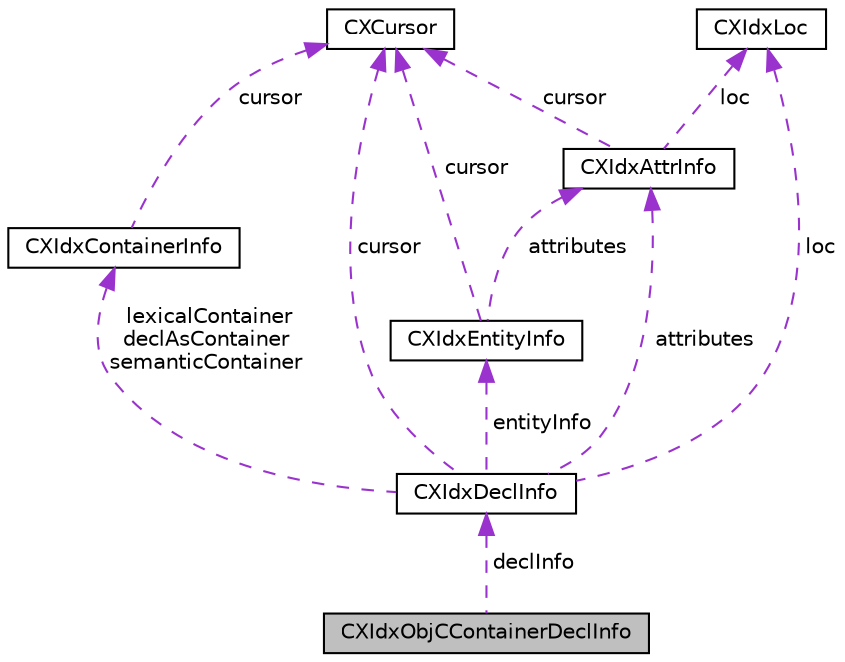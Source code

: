 digraph "CXIdxObjCContainerDeclInfo"
{
  edge [fontname="Helvetica",fontsize="10",labelfontname="Helvetica",labelfontsize="10"];
  node [fontname="Helvetica",fontsize="10",shape=record];
  Node1 [label="CXIdxObjCContainerDeclInfo",height=0.2,width=0.4,color="black", fillcolor="grey75", style="filled", fontcolor="black"];
  Node2 -> Node1 [dir="back",color="darkorchid3",fontsize="10",style="dashed",label=" declInfo" ,fontname="Helvetica"];
  Node2 [label="CXIdxDeclInfo",height=0.2,width=0.4,color="black", fillcolor="white", style="filled",URL="$structCXIdxDeclInfo.html"];
  Node3 -> Node2 [dir="back",color="darkorchid3",fontsize="10",style="dashed",label=" attributes" ,fontname="Helvetica"];
  Node3 [label="CXIdxAttrInfo",height=0.2,width=0.4,color="black", fillcolor="white", style="filled",URL="$structCXIdxAttrInfo.html"];
  Node4 -> Node3 [dir="back",color="darkorchid3",fontsize="10",style="dashed",label=" cursor" ,fontname="Helvetica"];
  Node4 [label="CXCursor",height=0.2,width=0.4,color="black", fillcolor="white", style="filled",URL="$structCXCursor.html",tooltip="A cursor representing some element in the abstract syntax tree for a translation unit. "];
  Node5 -> Node3 [dir="back",color="darkorchid3",fontsize="10",style="dashed",label=" loc" ,fontname="Helvetica"];
  Node5 [label="CXIdxLoc",height=0.2,width=0.4,color="black", fillcolor="white", style="filled",URL="$structCXIdxLoc.html",tooltip="Source location passed to index callbacks. "];
  Node4 -> Node2 [dir="back",color="darkorchid3",fontsize="10",style="dashed",label=" cursor" ,fontname="Helvetica"];
  Node5 -> Node2 [dir="back",color="darkorchid3",fontsize="10",style="dashed",label=" loc" ,fontname="Helvetica"];
  Node6 -> Node2 [dir="back",color="darkorchid3",fontsize="10",style="dashed",label=" lexicalContainer\ndeclAsContainer\nsemanticContainer" ,fontname="Helvetica"];
  Node6 [label="CXIdxContainerInfo",height=0.2,width=0.4,color="black", fillcolor="white", style="filled",URL="$structCXIdxContainerInfo.html"];
  Node4 -> Node6 [dir="back",color="darkorchid3",fontsize="10",style="dashed",label=" cursor" ,fontname="Helvetica"];
  Node7 -> Node2 [dir="back",color="darkorchid3",fontsize="10",style="dashed",label=" entityInfo" ,fontname="Helvetica"];
  Node7 [label="CXIdxEntityInfo",height=0.2,width=0.4,color="black", fillcolor="white", style="filled",URL="$structCXIdxEntityInfo.html"];
  Node3 -> Node7 [dir="back",color="darkorchid3",fontsize="10",style="dashed",label=" attributes" ,fontname="Helvetica"];
  Node4 -> Node7 [dir="back",color="darkorchid3",fontsize="10",style="dashed",label=" cursor" ,fontname="Helvetica"];
}
